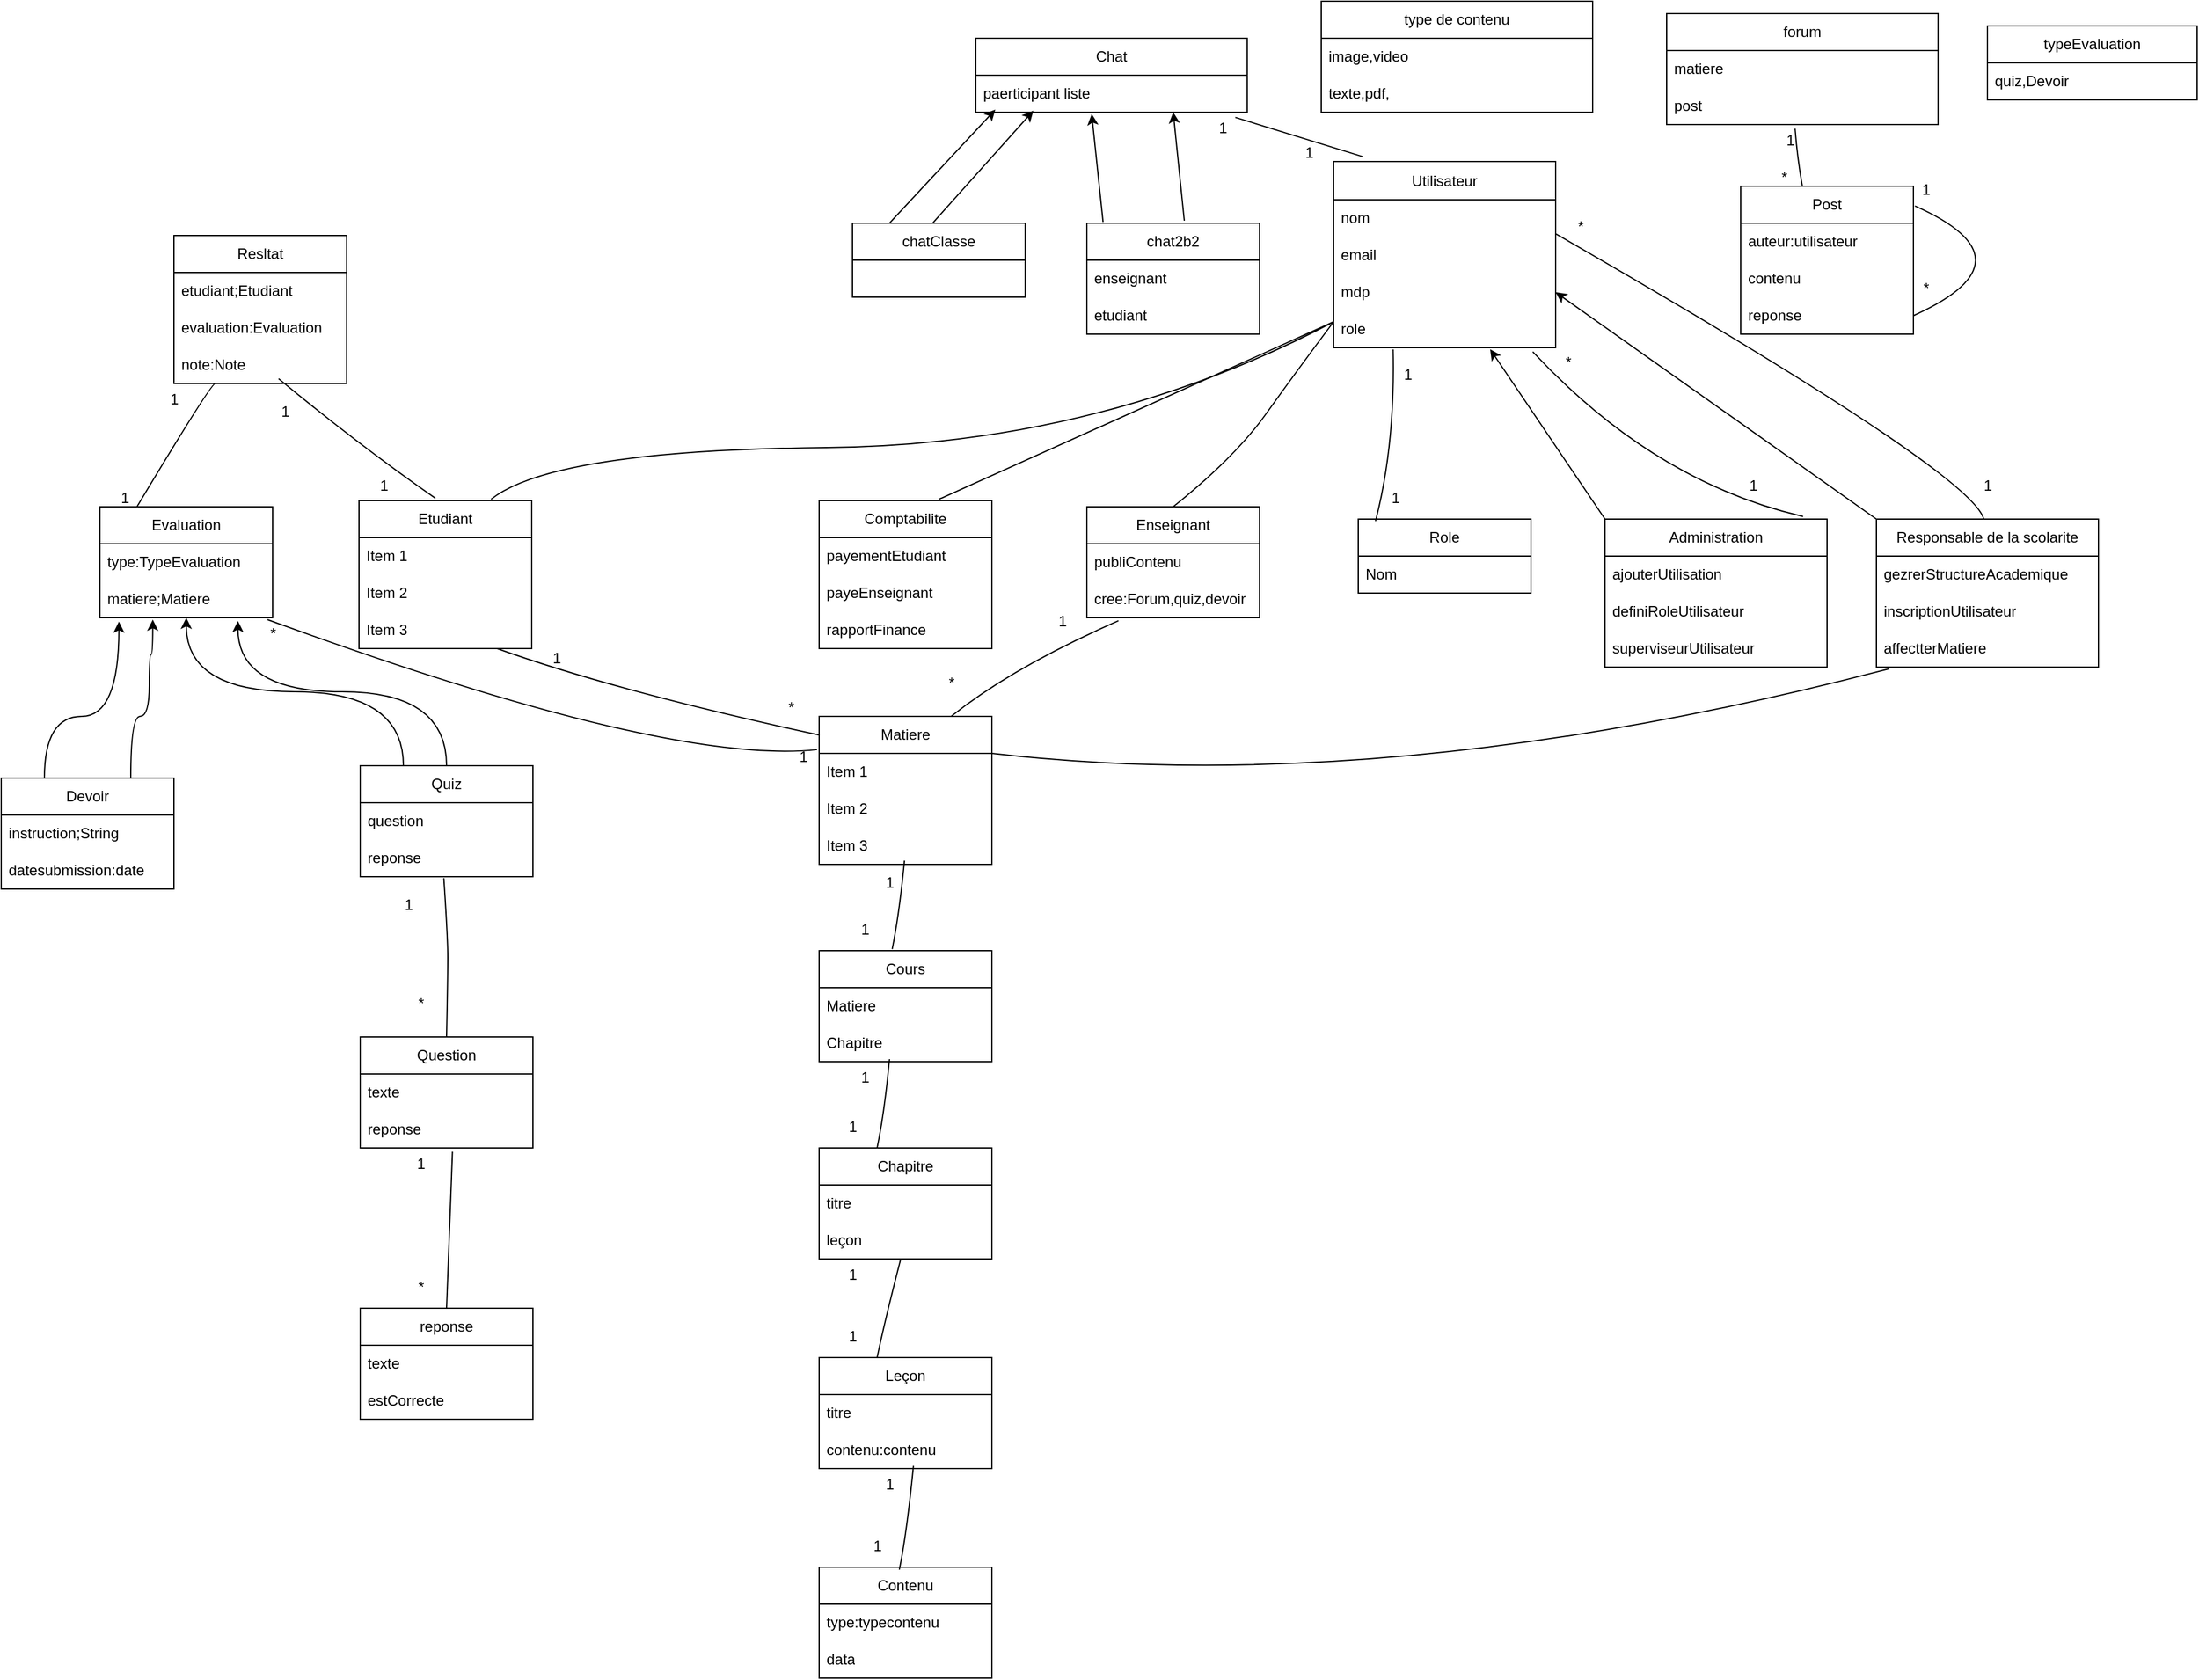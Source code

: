 <mxfile version="25.0.1" pages="2">
  <diagram name="Page-1" id="dTRATmKSl7qD7l3ljag0">
    <mxGraphModel dx="3856" dy="1391" grid="1" gridSize="10" guides="1" tooltips="1" connect="1" arrows="1" fold="1" page="1" pageScale="1" pageWidth="827" pageHeight="1169" math="0" shadow="0">
      <root>
        <mxCell id="0" />
        <mxCell id="1" parent="0" />
        <mxCell id="T3X0o6zHJ9nhCLRSBqEm-597" value="Resltat" style="swimlane;fontStyle=0;childLayout=stackLayout;horizontal=1;startSize=30;horizontalStack=0;resizeParent=1;resizeParentMax=0;resizeLast=0;collapsible=1;marginBottom=0;whiteSpace=wrap;html=1;" vertex="1" parent="1">
          <mxGeometry x="-670" y="370" width="140" height="120" as="geometry" />
        </mxCell>
        <mxCell id="T3X0o6zHJ9nhCLRSBqEm-598" value="etudiant;Etudiant" style="text;strokeColor=none;fillColor=none;align=left;verticalAlign=middle;spacingLeft=4;spacingRight=4;overflow=hidden;points=[[0,0.5],[1,0.5]];portConstraint=eastwest;rotatable=0;whiteSpace=wrap;html=1;" vertex="1" parent="T3X0o6zHJ9nhCLRSBqEm-597">
          <mxGeometry y="30" width="140" height="30" as="geometry" />
        </mxCell>
        <mxCell id="T3X0o6zHJ9nhCLRSBqEm-599" value="evaluation:Evaluation" style="text;strokeColor=none;fillColor=none;align=left;verticalAlign=middle;spacingLeft=4;spacingRight=4;overflow=hidden;points=[[0,0.5],[1,0.5]];portConstraint=eastwest;rotatable=0;whiteSpace=wrap;html=1;" vertex="1" parent="T3X0o6zHJ9nhCLRSBqEm-597">
          <mxGeometry y="60" width="140" height="30" as="geometry" />
        </mxCell>
        <mxCell id="T3X0o6zHJ9nhCLRSBqEm-600" value="note:Note" style="text;strokeColor=none;fillColor=none;align=left;verticalAlign=middle;spacingLeft=4;spacingRight=4;overflow=hidden;points=[[0,0.5],[1,0.5]];portConstraint=eastwest;rotatable=0;whiteSpace=wrap;html=1;" vertex="1" parent="T3X0o6zHJ9nhCLRSBqEm-597">
          <mxGeometry y="90" width="140" height="30" as="geometry" />
        </mxCell>
        <mxCell id="T3X0o6zHJ9nhCLRSBqEm-601" value="Evaluation" style="swimlane;fontStyle=0;childLayout=stackLayout;horizontal=1;startSize=30;horizontalStack=0;resizeParent=1;resizeParentMax=0;resizeLast=0;collapsible=1;marginBottom=0;whiteSpace=wrap;html=1;" vertex="1" parent="1">
          <mxGeometry x="-730" y="590" width="140" height="90" as="geometry" />
        </mxCell>
        <mxCell id="T3X0o6zHJ9nhCLRSBqEm-602" value="type:TypeEvaluation" style="text;strokeColor=none;fillColor=none;align=left;verticalAlign=middle;spacingLeft=4;spacingRight=4;overflow=hidden;points=[[0,0.5],[1,0.5]];portConstraint=eastwest;rotatable=0;whiteSpace=wrap;html=1;" vertex="1" parent="T3X0o6zHJ9nhCLRSBqEm-601">
          <mxGeometry y="30" width="140" height="30" as="geometry" />
        </mxCell>
        <mxCell id="T3X0o6zHJ9nhCLRSBqEm-603" value="matiere;Matiere" style="text;strokeColor=none;fillColor=none;align=left;verticalAlign=middle;spacingLeft=4;spacingRight=4;overflow=hidden;points=[[0,0.5],[1,0.5]];portConstraint=eastwest;rotatable=0;whiteSpace=wrap;html=1;" vertex="1" parent="T3X0o6zHJ9nhCLRSBqEm-601">
          <mxGeometry y="60" width="140" height="30" as="geometry" />
        </mxCell>
        <mxCell id="T3X0o6zHJ9nhCLRSBqEm-605" value="Enseignant" style="swimlane;fontStyle=0;childLayout=stackLayout;horizontal=1;startSize=30;horizontalStack=0;resizeParent=1;resizeParentMax=0;resizeLast=0;collapsible=1;marginBottom=0;whiteSpace=wrap;html=1;" vertex="1" parent="1">
          <mxGeometry x="70" y="590" width="140" height="90" as="geometry" />
        </mxCell>
        <mxCell id="T3X0o6zHJ9nhCLRSBqEm-606" value="publiContenu" style="text;strokeColor=none;fillColor=none;align=left;verticalAlign=middle;spacingLeft=4;spacingRight=4;overflow=hidden;points=[[0,0.5],[1,0.5]];portConstraint=eastwest;rotatable=0;whiteSpace=wrap;html=1;" vertex="1" parent="T3X0o6zHJ9nhCLRSBqEm-605">
          <mxGeometry y="30" width="140" height="30" as="geometry" />
        </mxCell>
        <mxCell id="T3X0o6zHJ9nhCLRSBqEm-607" value="cree:Forum,quiz,devoir" style="text;strokeColor=none;fillColor=none;align=left;verticalAlign=middle;spacingLeft=4;spacingRight=4;overflow=hidden;points=[[0,0.5],[1,0.5]];portConstraint=eastwest;rotatable=0;whiteSpace=wrap;html=1;" vertex="1" parent="T3X0o6zHJ9nhCLRSBqEm-605">
          <mxGeometry y="60" width="140" height="30" as="geometry" />
        </mxCell>
        <mxCell id="SGHABH59tKvpZmnrTRFc-54" style="edgeStyle=orthogonalEdgeStyle;curved=1;rounded=0;orthogonalLoop=1;jettySize=auto;html=1;exitX=0.75;exitY=0;exitDx=0;exitDy=0;entryX=0.306;entryY=1.051;entryDx=0;entryDy=0;entryPerimeter=0;" edge="1" parent="1" source="T3X0o6zHJ9nhCLRSBqEm-609" target="T3X0o6zHJ9nhCLRSBqEm-603">
          <mxGeometry relative="1" as="geometry">
            <mxPoint x="-660.0" y="710" as="targetPoint" />
            <Array as="points">
              <mxPoint x="-705" y="760" />
              <mxPoint x="-690" y="760" />
              <mxPoint x="-690" y="710" />
              <mxPoint x="-687" y="710" />
            </Array>
          </mxGeometry>
        </mxCell>
        <mxCell id="T3X0o6zHJ9nhCLRSBqEm-609" value="Devoir" style="swimlane;fontStyle=0;childLayout=stackLayout;horizontal=1;startSize=30;horizontalStack=0;resizeParent=1;resizeParentMax=0;resizeLast=0;collapsible=1;marginBottom=0;whiteSpace=wrap;html=1;" vertex="1" parent="1">
          <mxGeometry x="-810" y="810" width="140" height="90" as="geometry" />
        </mxCell>
        <mxCell id="T3X0o6zHJ9nhCLRSBqEm-610" value="instruction;String" style="text;strokeColor=none;fillColor=none;align=left;verticalAlign=middle;spacingLeft=4;spacingRight=4;overflow=hidden;points=[[0,0.5],[1,0.5]];portConstraint=eastwest;rotatable=0;whiteSpace=wrap;html=1;" vertex="1" parent="T3X0o6zHJ9nhCLRSBqEm-609">
          <mxGeometry y="30" width="140" height="30" as="geometry" />
        </mxCell>
        <mxCell id="T3X0o6zHJ9nhCLRSBqEm-611" value="datesubmission:date" style="text;strokeColor=none;fillColor=none;align=left;verticalAlign=middle;spacingLeft=4;spacingRight=4;overflow=hidden;points=[[0,0.5],[1,0.5]];portConstraint=eastwest;rotatable=0;whiteSpace=wrap;html=1;" vertex="1" parent="T3X0o6zHJ9nhCLRSBqEm-609">
          <mxGeometry y="60" width="140" height="30" as="geometry" />
        </mxCell>
        <mxCell id="T3X0o6zHJ9nhCLRSBqEm-613" value="Etudiant" style="swimlane;fontStyle=0;childLayout=stackLayout;horizontal=1;startSize=30;horizontalStack=0;resizeParent=1;resizeParentMax=0;resizeLast=0;collapsible=1;marginBottom=0;whiteSpace=wrap;html=1;" vertex="1" parent="1">
          <mxGeometry x="-520" y="585" width="140" height="120" as="geometry" />
        </mxCell>
        <mxCell id="T3X0o6zHJ9nhCLRSBqEm-614" value="Item 1" style="text;strokeColor=none;fillColor=none;align=left;verticalAlign=middle;spacingLeft=4;spacingRight=4;overflow=hidden;points=[[0,0.5],[1,0.5]];portConstraint=eastwest;rotatable=0;whiteSpace=wrap;html=1;" vertex="1" parent="T3X0o6zHJ9nhCLRSBqEm-613">
          <mxGeometry y="30" width="140" height="30" as="geometry" />
        </mxCell>
        <mxCell id="T3X0o6zHJ9nhCLRSBqEm-615" value="Item 2" style="text;strokeColor=none;fillColor=none;align=left;verticalAlign=middle;spacingLeft=4;spacingRight=4;overflow=hidden;points=[[0,0.5],[1,0.5]];portConstraint=eastwest;rotatable=0;whiteSpace=wrap;html=1;" vertex="1" parent="T3X0o6zHJ9nhCLRSBqEm-613">
          <mxGeometry y="60" width="140" height="30" as="geometry" />
        </mxCell>
        <mxCell id="T3X0o6zHJ9nhCLRSBqEm-616" value="Item 3" style="text;strokeColor=none;fillColor=none;align=left;verticalAlign=middle;spacingLeft=4;spacingRight=4;overflow=hidden;points=[[0,0.5],[1,0.5]];portConstraint=eastwest;rotatable=0;whiteSpace=wrap;html=1;" vertex="1" parent="T3X0o6zHJ9nhCLRSBqEm-613">
          <mxGeometry y="90" width="140" height="30" as="geometry" />
        </mxCell>
        <mxCell id="T3X0o6zHJ9nhCLRSBqEm-617" value="Role" style="swimlane;fontStyle=0;childLayout=stackLayout;horizontal=1;startSize=30;horizontalStack=0;resizeParent=1;resizeParentMax=0;resizeLast=0;collapsible=1;marginBottom=0;whiteSpace=wrap;html=1;" vertex="1" parent="1">
          <mxGeometry x="290" y="600" width="140" height="60" as="geometry" />
        </mxCell>
        <mxCell id="T3X0o6zHJ9nhCLRSBqEm-618" value="Nom" style="text;strokeColor=none;fillColor=none;align=left;verticalAlign=middle;spacingLeft=4;spacingRight=4;overflow=hidden;points=[[0,0.5],[1,0.5]];portConstraint=eastwest;rotatable=0;whiteSpace=wrap;html=1;" vertex="1" parent="T3X0o6zHJ9nhCLRSBqEm-617">
          <mxGeometry y="30" width="140" height="30" as="geometry" />
        </mxCell>
        <mxCell id="T3X0o6zHJ9nhCLRSBqEm-621" value="Leçon" style="swimlane;fontStyle=0;childLayout=stackLayout;horizontal=1;startSize=30;horizontalStack=0;resizeParent=1;resizeParentMax=0;resizeLast=0;collapsible=1;marginBottom=0;whiteSpace=wrap;html=1;" vertex="1" parent="1">
          <mxGeometry x="-147" y="1280" width="140" height="90" as="geometry" />
        </mxCell>
        <mxCell id="T3X0o6zHJ9nhCLRSBqEm-622" value="titre" style="text;strokeColor=none;fillColor=none;align=left;verticalAlign=middle;spacingLeft=4;spacingRight=4;overflow=hidden;points=[[0,0.5],[1,0.5]];portConstraint=eastwest;rotatable=0;whiteSpace=wrap;html=1;" vertex="1" parent="T3X0o6zHJ9nhCLRSBqEm-621">
          <mxGeometry y="30" width="140" height="30" as="geometry" />
        </mxCell>
        <mxCell id="T3X0o6zHJ9nhCLRSBqEm-623" value="contenu:contenu" style="text;strokeColor=none;fillColor=none;align=left;verticalAlign=middle;spacingLeft=4;spacingRight=4;overflow=hidden;points=[[0,0.5],[1,0.5]];portConstraint=eastwest;rotatable=0;whiteSpace=wrap;html=1;" vertex="1" parent="T3X0o6zHJ9nhCLRSBqEm-621">
          <mxGeometry y="60" width="140" height="30" as="geometry" />
        </mxCell>
        <mxCell id="T3X0o6zHJ9nhCLRSBqEm-625" value="Chapitre" style="swimlane;fontStyle=0;childLayout=stackLayout;horizontal=1;startSize=30;horizontalStack=0;resizeParent=1;resizeParentMax=0;resizeLast=0;collapsible=1;marginBottom=0;whiteSpace=wrap;html=1;" vertex="1" parent="1">
          <mxGeometry x="-147" y="1110" width="140" height="90" as="geometry" />
        </mxCell>
        <mxCell id="T3X0o6zHJ9nhCLRSBqEm-626" value="titre" style="text;strokeColor=none;fillColor=none;align=left;verticalAlign=middle;spacingLeft=4;spacingRight=4;overflow=hidden;points=[[0,0.5],[1,0.5]];portConstraint=eastwest;rotatable=0;whiteSpace=wrap;html=1;" vertex="1" parent="T3X0o6zHJ9nhCLRSBqEm-625">
          <mxGeometry y="30" width="140" height="30" as="geometry" />
        </mxCell>
        <mxCell id="T3X0o6zHJ9nhCLRSBqEm-627" value="leçon" style="text;strokeColor=none;fillColor=none;align=left;verticalAlign=middle;spacingLeft=4;spacingRight=4;overflow=hidden;points=[[0,0.5],[1,0.5]];portConstraint=eastwest;rotatable=0;whiteSpace=wrap;html=1;" vertex="1" parent="T3X0o6zHJ9nhCLRSBqEm-625">
          <mxGeometry y="60" width="140" height="30" as="geometry" />
        </mxCell>
        <mxCell id="T3X0o6zHJ9nhCLRSBqEm-629" value="Matiere" style="swimlane;fontStyle=0;childLayout=stackLayout;horizontal=1;startSize=30;horizontalStack=0;resizeParent=1;resizeParentMax=0;resizeLast=0;collapsible=1;marginBottom=0;whiteSpace=wrap;html=1;" vertex="1" parent="1">
          <mxGeometry x="-147" y="760" width="140" height="120" as="geometry" />
        </mxCell>
        <mxCell id="T3X0o6zHJ9nhCLRSBqEm-630" value="Item 1" style="text;strokeColor=none;fillColor=none;align=left;verticalAlign=middle;spacingLeft=4;spacingRight=4;overflow=hidden;points=[[0,0.5],[1,0.5]];portConstraint=eastwest;rotatable=0;whiteSpace=wrap;html=1;" vertex="1" parent="T3X0o6zHJ9nhCLRSBqEm-629">
          <mxGeometry y="30" width="140" height="30" as="geometry" />
        </mxCell>
        <mxCell id="T3X0o6zHJ9nhCLRSBqEm-631" value="Item 2" style="text;strokeColor=none;fillColor=none;align=left;verticalAlign=middle;spacingLeft=4;spacingRight=4;overflow=hidden;points=[[0,0.5],[1,0.5]];portConstraint=eastwest;rotatable=0;whiteSpace=wrap;html=1;" vertex="1" parent="T3X0o6zHJ9nhCLRSBqEm-629">
          <mxGeometry y="60" width="140" height="30" as="geometry" />
        </mxCell>
        <mxCell id="T3X0o6zHJ9nhCLRSBqEm-632" value="Item 3" style="text;strokeColor=none;fillColor=none;align=left;verticalAlign=middle;spacingLeft=4;spacingRight=4;overflow=hidden;points=[[0,0.5],[1,0.5]];portConstraint=eastwest;rotatable=0;whiteSpace=wrap;html=1;" vertex="1" parent="T3X0o6zHJ9nhCLRSBqEm-629">
          <mxGeometry y="90" width="140" height="30" as="geometry" />
        </mxCell>
        <mxCell id="T3X0o6zHJ9nhCLRSBqEm-633" value="Cours" style="swimlane;fontStyle=0;childLayout=stackLayout;horizontal=1;startSize=30;horizontalStack=0;resizeParent=1;resizeParentMax=0;resizeLast=0;collapsible=1;marginBottom=0;whiteSpace=wrap;html=1;" vertex="1" parent="1">
          <mxGeometry x="-147" y="950" width="140" height="90" as="geometry" />
        </mxCell>
        <mxCell id="T3X0o6zHJ9nhCLRSBqEm-634" value="Matiere" style="text;strokeColor=none;fillColor=none;align=left;verticalAlign=middle;spacingLeft=4;spacingRight=4;overflow=hidden;points=[[0,0.5],[1,0.5]];portConstraint=eastwest;rotatable=0;whiteSpace=wrap;html=1;" vertex="1" parent="T3X0o6zHJ9nhCLRSBqEm-633">
          <mxGeometry y="30" width="140" height="30" as="geometry" />
        </mxCell>
        <mxCell id="T3X0o6zHJ9nhCLRSBqEm-635" value="Chapitre" style="text;strokeColor=none;fillColor=none;align=left;verticalAlign=middle;spacingLeft=4;spacingRight=4;overflow=hidden;points=[[0,0.5],[1,0.5]];portConstraint=eastwest;rotatable=0;whiteSpace=wrap;html=1;" vertex="1" parent="T3X0o6zHJ9nhCLRSBqEm-633">
          <mxGeometry y="60" width="140" height="30" as="geometry" />
        </mxCell>
        <mxCell id="T3X0o6zHJ9nhCLRSBqEm-637" value="Comptabilite" style="swimlane;fontStyle=0;childLayout=stackLayout;horizontal=1;startSize=30;horizontalStack=0;resizeParent=1;resizeParentMax=0;resizeLast=0;collapsible=1;marginBottom=0;whiteSpace=wrap;html=1;" vertex="1" parent="1">
          <mxGeometry x="-147" y="585" width="140" height="120" as="geometry" />
        </mxCell>
        <mxCell id="T3X0o6zHJ9nhCLRSBqEm-638" value="payementEtudiant" style="text;strokeColor=none;fillColor=none;align=left;verticalAlign=middle;spacingLeft=4;spacingRight=4;overflow=hidden;points=[[0,0.5],[1,0.5]];portConstraint=eastwest;rotatable=0;whiteSpace=wrap;html=1;" vertex="1" parent="T3X0o6zHJ9nhCLRSBqEm-637">
          <mxGeometry y="30" width="140" height="30" as="geometry" />
        </mxCell>
        <mxCell id="T3X0o6zHJ9nhCLRSBqEm-639" value="payeEnseignant" style="text;strokeColor=none;fillColor=none;align=left;verticalAlign=middle;spacingLeft=4;spacingRight=4;overflow=hidden;points=[[0,0.5],[1,0.5]];portConstraint=eastwest;rotatable=0;whiteSpace=wrap;html=1;" vertex="1" parent="T3X0o6zHJ9nhCLRSBqEm-637">
          <mxGeometry y="60" width="140" height="30" as="geometry" />
        </mxCell>
        <mxCell id="T3X0o6zHJ9nhCLRSBqEm-640" value="rapportFinance" style="text;strokeColor=none;fillColor=none;align=left;verticalAlign=middle;spacingLeft=4;spacingRight=4;overflow=hidden;points=[[0,0.5],[1,0.5]];portConstraint=eastwest;rotatable=0;whiteSpace=wrap;html=1;" vertex="1" parent="T3X0o6zHJ9nhCLRSBqEm-637">
          <mxGeometry y="90" width="140" height="30" as="geometry" />
        </mxCell>
        <mxCell id="SGHABH59tKvpZmnrTRFc-56" style="edgeStyle=orthogonalEdgeStyle;curved=1;rounded=0;orthogonalLoop=1;jettySize=auto;html=1;exitX=0.25;exitY=0;exitDx=0;exitDy=0;entryX=0.5;entryY=1;entryDx=0;entryDy=0;entryPerimeter=0;" edge="1" parent="1" source="T3X0o6zHJ9nhCLRSBqEm-641" target="T3X0o6zHJ9nhCLRSBqEm-603">
          <mxGeometry relative="1" as="geometry">
            <mxPoint x="-635.92" y="709.4" as="targetPoint" />
          </mxGeometry>
        </mxCell>
        <mxCell id="T3X0o6zHJ9nhCLRSBqEm-641" value="Quiz" style="swimlane;fontStyle=0;childLayout=stackLayout;horizontal=1;startSize=30;horizontalStack=0;resizeParent=1;resizeParentMax=0;resizeLast=0;collapsible=1;marginBottom=0;whiteSpace=wrap;html=1;" vertex="1" parent="1">
          <mxGeometry x="-519" y="800" width="140" height="90" as="geometry" />
        </mxCell>
        <mxCell id="T3X0o6zHJ9nhCLRSBqEm-642" value="question" style="text;strokeColor=none;fillColor=none;align=left;verticalAlign=middle;spacingLeft=4;spacingRight=4;overflow=hidden;points=[[0,0.5],[1,0.5]];portConstraint=eastwest;rotatable=0;whiteSpace=wrap;html=1;" vertex="1" parent="T3X0o6zHJ9nhCLRSBqEm-641">
          <mxGeometry y="30" width="140" height="30" as="geometry" />
        </mxCell>
        <mxCell id="T3X0o6zHJ9nhCLRSBqEm-643" value="reponse" style="text;strokeColor=none;fillColor=none;align=left;verticalAlign=middle;spacingLeft=4;spacingRight=4;overflow=hidden;points=[[0,0.5],[1,0.5]];portConstraint=eastwest;rotatable=0;whiteSpace=wrap;html=1;" vertex="1" parent="T3X0o6zHJ9nhCLRSBqEm-641">
          <mxGeometry y="60" width="140" height="30" as="geometry" />
        </mxCell>
        <mxCell id="T3X0o6zHJ9nhCLRSBqEm-645" value="Question" style="swimlane;fontStyle=0;childLayout=stackLayout;horizontal=1;startSize=30;horizontalStack=0;resizeParent=1;resizeParentMax=0;resizeLast=0;collapsible=1;marginBottom=0;whiteSpace=wrap;html=1;" vertex="1" parent="1">
          <mxGeometry x="-519" y="1020" width="140" height="90" as="geometry" />
        </mxCell>
        <mxCell id="T3X0o6zHJ9nhCLRSBqEm-646" value="texte" style="text;strokeColor=none;fillColor=none;align=left;verticalAlign=middle;spacingLeft=4;spacingRight=4;overflow=hidden;points=[[0,0.5],[1,0.5]];portConstraint=eastwest;rotatable=0;whiteSpace=wrap;html=1;" vertex="1" parent="T3X0o6zHJ9nhCLRSBqEm-645">
          <mxGeometry y="30" width="140" height="30" as="geometry" />
        </mxCell>
        <mxCell id="T3X0o6zHJ9nhCLRSBqEm-647" value="reponse" style="text;strokeColor=none;fillColor=none;align=left;verticalAlign=middle;spacingLeft=4;spacingRight=4;overflow=hidden;points=[[0,0.5],[1,0.5]];portConstraint=eastwest;rotatable=0;whiteSpace=wrap;html=1;" vertex="1" parent="T3X0o6zHJ9nhCLRSBqEm-645">
          <mxGeometry y="60" width="140" height="30" as="geometry" />
        </mxCell>
        <mxCell id="T3X0o6zHJ9nhCLRSBqEm-649" value="reponse" style="swimlane;fontStyle=0;childLayout=stackLayout;horizontal=1;startSize=30;horizontalStack=0;resizeParent=1;resizeParentMax=0;resizeLast=0;collapsible=1;marginBottom=0;whiteSpace=wrap;html=1;" vertex="1" parent="1">
          <mxGeometry x="-519" y="1240" width="140" height="90" as="geometry" />
        </mxCell>
        <mxCell id="T3X0o6zHJ9nhCLRSBqEm-650" value="texte" style="text;strokeColor=none;fillColor=none;align=left;verticalAlign=middle;spacingLeft=4;spacingRight=4;overflow=hidden;points=[[0,0.5],[1,0.5]];portConstraint=eastwest;rotatable=0;whiteSpace=wrap;html=1;" vertex="1" parent="T3X0o6zHJ9nhCLRSBqEm-649">
          <mxGeometry y="30" width="140" height="30" as="geometry" />
        </mxCell>
        <mxCell id="T3X0o6zHJ9nhCLRSBqEm-651" value="estCorrecte" style="text;strokeColor=none;fillColor=none;align=left;verticalAlign=middle;spacingLeft=4;spacingRight=4;overflow=hidden;points=[[0,0.5],[1,0.5]];portConstraint=eastwest;rotatable=0;whiteSpace=wrap;html=1;" vertex="1" parent="T3X0o6zHJ9nhCLRSBqEm-649">
          <mxGeometry y="60" width="140" height="30" as="geometry" />
        </mxCell>
        <mxCell id="SGHABH59tKvpZmnrTRFc-2" value="Contenu" style="swimlane;fontStyle=0;childLayout=stackLayout;horizontal=1;startSize=30;horizontalStack=0;resizeParent=1;resizeParentMax=0;resizeLast=0;collapsible=1;marginBottom=0;whiteSpace=wrap;html=1;" vertex="1" parent="1">
          <mxGeometry x="-147" y="1450" width="140" height="90" as="geometry" />
        </mxCell>
        <mxCell id="SGHABH59tKvpZmnrTRFc-3" value="type:typecontenu" style="text;strokeColor=none;fillColor=none;align=left;verticalAlign=middle;spacingLeft=4;spacingRight=4;overflow=hidden;points=[[0,0.5],[1,0.5]];portConstraint=eastwest;rotatable=0;whiteSpace=wrap;html=1;" vertex="1" parent="SGHABH59tKvpZmnrTRFc-2">
          <mxGeometry y="30" width="140" height="30" as="geometry" />
        </mxCell>
        <mxCell id="SGHABH59tKvpZmnrTRFc-4" value="data" style="text;strokeColor=none;fillColor=none;align=left;verticalAlign=middle;spacingLeft=4;spacingRight=4;overflow=hidden;points=[[0,0.5],[1,0.5]];portConstraint=eastwest;rotatable=0;whiteSpace=wrap;html=1;" vertex="1" parent="SGHABH59tKvpZmnrTRFc-2">
          <mxGeometry y="60" width="140" height="30" as="geometry" />
        </mxCell>
        <mxCell id="SGHABH59tKvpZmnrTRFc-10" value="Administration" style="swimlane;fontStyle=0;childLayout=stackLayout;horizontal=1;startSize=30;horizontalStack=0;resizeParent=1;resizeParentMax=0;resizeLast=0;collapsible=1;marginBottom=0;whiteSpace=wrap;html=1;" vertex="1" parent="1">
          <mxGeometry x="490" y="600" width="180" height="120" as="geometry" />
        </mxCell>
        <mxCell id="SGHABH59tKvpZmnrTRFc-11" value="ajouterUtilisation" style="text;strokeColor=none;fillColor=none;align=left;verticalAlign=middle;spacingLeft=4;spacingRight=4;overflow=hidden;points=[[0,0.5],[1,0.5]];portConstraint=eastwest;rotatable=0;whiteSpace=wrap;html=1;" vertex="1" parent="SGHABH59tKvpZmnrTRFc-10">
          <mxGeometry y="30" width="180" height="30" as="geometry" />
        </mxCell>
        <mxCell id="SGHABH59tKvpZmnrTRFc-12" value="definiRoleUtilisateur" style="text;strokeColor=none;fillColor=none;align=left;verticalAlign=middle;spacingLeft=4;spacingRight=4;overflow=hidden;points=[[0,0.5],[1,0.5]];portConstraint=eastwest;rotatable=0;whiteSpace=wrap;html=1;" vertex="1" parent="SGHABH59tKvpZmnrTRFc-10">
          <mxGeometry y="60" width="180" height="30" as="geometry" />
        </mxCell>
        <mxCell id="SGHABH59tKvpZmnrTRFc-13" value="superviseurUtilisateur" style="text;strokeColor=none;fillColor=none;align=left;verticalAlign=middle;spacingLeft=4;spacingRight=4;overflow=hidden;points=[[0,0.5],[1,0.5]];portConstraint=eastwest;rotatable=0;whiteSpace=wrap;html=1;" vertex="1" parent="SGHABH59tKvpZmnrTRFc-10">
          <mxGeometry y="90" width="180" height="30" as="geometry" />
        </mxCell>
        <mxCell id="SGHABH59tKvpZmnrTRFc-14" value="Utilisateur" style="swimlane;fontStyle=0;childLayout=stackLayout;horizontal=1;startSize=31;horizontalStack=0;resizeParent=1;resizeParentMax=0;resizeLast=0;collapsible=1;marginBottom=0;whiteSpace=wrap;html=1;" vertex="1" parent="1">
          <mxGeometry x="270" y="310" width="180" height="151" as="geometry">
            <mxRectangle x="280" y="320" width="90" height="30" as="alternateBounds" />
          </mxGeometry>
        </mxCell>
        <mxCell id="SGHABH59tKvpZmnrTRFc-15" value="nom" style="text;strokeColor=none;fillColor=none;align=left;verticalAlign=middle;spacingLeft=4;spacingRight=4;overflow=hidden;points=[[0,0.5],[1,0.5]];portConstraint=eastwest;rotatable=0;whiteSpace=wrap;html=1;" vertex="1" parent="SGHABH59tKvpZmnrTRFc-14">
          <mxGeometry y="31" width="180" height="30" as="geometry" />
        </mxCell>
        <mxCell id="SGHABH59tKvpZmnrTRFc-16" value="email" style="text;strokeColor=none;fillColor=none;align=left;verticalAlign=middle;spacingLeft=4;spacingRight=4;overflow=hidden;points=[[0,0.5],[1,0.5]];portConstraint=eastwest;rotatable=0;whiteSpace=wrap;html=1;" vertex="1" parent="SGHABH59tKvpZmnrTRFc-14">
          <mxGeometry y="61" width="180" height="30" as="geometry" />
        </mxCell>
        <mxCell id="SGHABH59tKvpZmnrTRFc-17" value="mdp" style="text;strokeColor=none;fillColor=none;align=left;verticalAlign=middle;spacingLeft=4;spacingRight=4;overflow=hidden;points=[[0,0.5],[1,0.5]];portConstraint=eastwest;rotatable=0;whiteSpace=wrap;html=1;" vertex="1" parent="SGHABH59tKvpZmnrTRFc-14">
          <mxGeometry y="91" width="180" height="30" as="geometry" />
        </mxCell>
        <mxCell id="SGHABH59tKvpZmnrTRFc-97" value="role" style="text;strokeColor=none;fillColor=none;align=left;verticalAlign=middle;spacingLeft=4;spacingRight=4;overflow=hidden;points=[[0,0.5],[1,0.5]];portConstraint=eastwest;rotatable=0;whiteSpace=wrap;html=1;" vertex="1" parent="SGHABH59tKvpZmnrTRFc-14">
          <mxGeometry y="121" width="180" height="30" as="geometry" />
        </mxCell>
        <mxCell id="SGHABH59tKvpZmnrTRFc-19" value="Responsable de la scolarite" style="swimlane;fontStyle=0;childLayout=stackLayout;horizontal=1;startSize=30;horizontalStack=0;resizeParent=1;resizeParentMax=0;resizeLast=0;collapsible=1;marginBottom=0;whiteSpace=wrap;html=1;" vertex="1" parent="1">
          <mxGeometry x="710" y="600" width="180" height="120" as="geometry" />
        </mxCell>
        <mxCell id="SGHABH59tKvpZmnrTRFc-20" value="gezrerStructureAcademique" style="text;strokeColor=none;fillColor=none;align=left;verticalAlign=middle;spacingLeft=4;spacingRight=4;overflow=hidden;points=[[0,0.5],[1,0.5]];portConstraint=eastwest;rotatable=0;whiteSpace=wrap;html=1;" vertex="1" parent="SGHABH59tKvpZmnrTRFc-19">
          <mxGeometry y="30" width="180" height="30" as="geometry" />
        </mxCell>
        <mxCell id="SGHABH59tKvpZmnrTRFc-21" value="inscriptionUtilisateur" style="text;strokeColor=none;fillColor=none;align=left;verticalAlign=middle;spacingLeft=4;spacingRight=4;overflow=hidden;points=[[0,0.5],[1,0.5]];portConstraint=eastwest;rotatable=0;whiteSpace=wrap;html=1;" vertex="1" parent="SGHABH59tKvpZmnrTRFc-19">
          <mxGeometry y="60" width="180" height="30" as="geometry" />
        </mxCell>
        <mxCell id="SGHABH59tKvpZmnrTRFc-22" value="affectterMatiere" style="text;strokeColor=none;fillColor=none;align=left;verticalAlign=middle;spacingLeft=4;spacingRight=4;overflow=hidden;points=[[0,0.5],[1,0.5]];portConstraint=eastwest;rotatable=0;whiteSpace=wrap;html=1;" vertex="1" parent="SGHABH59tKvpZmnrTRFc-19">
          <mxGeometry y="90" width="180" height="30" as="geometry" />
        </mxCell>
        <mxCell id="SGHABH59tKvpZmnrTRFc-23" value="Post" style="swimlane;fontStyle=0;childLayout=stackLayout;horizontal=1;startSize=30;horizontalStack=0;resizeParent=1;resizeParentMax=0;resizeLast=0;collapsible=1;marginBottom=0;whiteSpace=wrap;html=1;" vertex="1" parent="1">
          <mxGeometry x="600" y="330" width="140" height="120" as="geometry" />
        </mxCell>
        <mxCell id="SGHABH59tKvpZmnrTRFc-24" value="auteur:utilisateur" style="text;strokeColor=none;fillColor=none;align=left;verticalAlign=middle;spacingLeft=4;spacingRight=4;overflow=hidden;points=[[0,0.5],[1,0.5]];portConstraint=eastwest;rotatable=0;whiteSpace=wrap;html=1;" vertex="1" parent="SGHABH59tKvpZmnrTRFc-23">
          <mxGeometry y="30" width="140" height="30" as="geometry" />
        </mxCell>
        <mxCell id="SGHABH59tKvpZmnrTRFc-25" value="contenu" style="text;strokeColor=none;fillColor=none;align=left;verticalAlign=middle;spacingLeft=4;spacingRight=4;overflow=hidden;points=[[0,0.5],[1,0.5]];portConstraint=eastwest;rotatable=0;whiteSpace=wrap;html=1;" vertex="1" parent="SGHABH59tKvpZmnrTRFc-23">
          <mxGeometry y="60" width="140" height="30" as="geometry" />
        </mxCell>
        <mxCell id="SGHABH59tKvpZmnrTRFc-26" value="reponse" style="text;strokeColor=none;fillColor=none;align=left;verticalAlign=middle;spacingLeft=4;spacingRight=4;overflow=hidden;points=[[0,0.5],[1,0.5]];portConstraint=eastwest;rotatable=0;whiteSpace=wrap;html=1;" vertex="1" parent="SGHABH59tKvpZmnrTRFc-23">
          <mxGeometry y="90" width="140" height="30" as="geometry" />
        </mxCell>
        <mxCell id="SGHABH59tKvpZmnrTRFc-94" value="" style="endArrow=none;html=1;rounded=0;curved=1;exitX=1;exitY=0.5;exitDx=0;exitDy=0;entryX=1.009;entryY=0.134;entryDx=0;entryDy=0;entryPerimeter=0;" edge="1" parent="SGHABH59tKvpZmnrTRFc-23" source="SGHABH59tKvpZmnrTRFc-26" target="SGHABH59tKvpZmnrTRFc-23">
          <mxGeometry width="50" height="50" relative="1" as="geometry">
            <mxPoint x="180" y="94.5" as="sourcePoint" />
            <mxPoint x="214" y="-4.5" as="targetPoint" />
            <Array as="points">
              <mxPoint x="240" y="60" />
            </Array>
          </mxGeometry>
        </mxCell>
        <mxCell id="SGHABH59tKvpZmnrTRFc-27" value="chat2b2" style="swimlane;fontStyle=0;childLayout=stackLayout;horizontal=1;startSize=30;horizontalStack=0;resizeParent=1;resizeParentMax=0;resizeLast=0;collapsible=1;marginBottom=0;whiteSpace=wrap;html=1;" vertex="1" parent="1">
          <mxGeometry x="70" y="360" width="140" height="90" as="geometry" />
        </mxCell>
        <mxCell id="SGHABH59tKvpZmnrTRFc-28" value="enseignant" style="text;strokeColor=none;fillColor=none;align=left;verticalAlign=middle;spacingLeft=4;spacingRight=4;overflow=hidden;points=[[0,0.5],[1,0.5]];portConstraint=eastwest;rotatable=0;whiteSpace=wrap;html=1;" vertex="1" parent="SGHABH59tKvpZmnrTRFc-27">
          <mxGeometry y="30" width="140" height="30" as="geometry" />
        </mxCell>
        <mxCell id="SGHABH59tKvpZmnrTRFc-29" value="etudiant" style="text;strokeColor=none;fillColor=none;align=left;verticalAlign=middle;spacingLeft=4;spacingRight=4;overflow=hidden;points=[[0,0.5],[1,0.5]];portConstraint=eastwest;rotatable=0;whiteSpace=wrap;html=1;" vertex="1" parent="SGHABH59tKvpZmnrTRFc-27">
          <mxGeometry y="60" width="140" height="30" as="geometry" />
        </mxCell>
        <mxCell id="SGHABH59tKvpZmnrTRFc-31" value="chatClasse" style="swimlane;fontStyle=0;childLayout=stackLayout;horizontal=1;startSize=30;horizontalStack=0;resizeParent=1;resizeParentMax=0;resizeLast=0;collapsible=1;marginBottom=0;whiteSpace=wrap;html=1;" vertex="1" parent="1">
          <mxGeometry x="-120" y="360" width="140" height="60" as="geometry" />
        </mxCell>
        <mxCell id="SGHABH59tKvpZmnrTRFc-32" value="&amp;nbsp;" style="text;strokeColor=none;fillColor=none;align=left;verticalAlign=middle;spacingLeft=4;spacingRight=4;overflow=hidden;points=[[0,0.5],[1,0.5]];portConstraint=eastwest;rotatable=0;whiteSpace=wrap;html=1;" vertex="1" parent="SGHABH59tKvpZmnrTRFc-31">
          <mxGeometry y="30" width="140" height="30" as="geometry" />
        </mxCell>
        <mxCell id="SGHABH59tKvpZmnrTRFc-34" value="Chat" style="swimlane;fontStyle=0;childLayout=stackLayout;horizontal=1;startSize=30;horizontalStack=0;resizeParent=1;resizeParentMax=0;resizeLast=0;collapsible=1;marginBottom=0;whiteSpace=wrap;html=1;" vertex="1" parent="1">
          <mxGeometry x="-20" y="210" width="220" height="60" as="geometry" />
        </mxCell>
        <mxCell id="SGHABH59tKvpZmnrTRFc-35" value="paerticipant liste" style="text;strokeColor=none;fillColor=none;align=left;verticalAlign=middle;spacingLeft=4;spacingRight=4;overflow=hidden;points=[[0,0.5],[1,0.5]];portConstraint=eastwest;rotatable=0;whiteSpace=wrap;html=1;" vertex="1" parent="SGHABH59tKvpZmnrTRFc-34">
          <mxGeometry y="30" width="220" height="30" as="geometry" />
        </mxCell>
        <mxCell id="SGHABH59tKvpZmnrTRFc-37" value="type de contenu" style="swimlane;fontStyle=0;childLayout=stackLayout;horizontal=1;startSize=30;horizontalStack=0;resizeParent=1;resizeParentMax=0;resizeLast=0;collapsible=1;marginBottom=0;whiteSpace=wrap;html=1;" vertex="1" parent="1">
          <mxGeometry x="260" y="180" width="220" height="90" as="geometry" />
        </mxCell>
        <mxCell id="SGHABH59tKvpZmnrTRFc-38" value="image,video" style="text;strokeColor=none;fillColor=none;align=left;verticalAlign=middle;spacingLeft=4;spacingRight=4;overflow=hidden;points=[[0,0.5],[1,0.5]];portConstraint=eastwest;rotatable=0;whiteSpace=wrap;html=1;" vertex="1" parent="SGHABH59tKvpZmnrTRFc-37">
          <mxGeometry y="30" width="220" height="30" as="geometry" />
        </mxCell>
        <mxCell id="SGHABH59tKvpZmnrTRFc-39" value="texte,pdf," style="text;strokeColor=none;fillColor=none;align=left;verticalAlign=middle;spacingLeft=4;spacingRight=4;overflow=hidden;points=[[0,0.5],[1,0.5]];portConstraint=eastwest;rotatable=0;whiteSpace=wrap;html=1;" vertex="1" parent="SGHABH59tKvpZmnrTRFc-37">
          <mxGeometry y="60" width="220" height="30" as="geometry" />
        </mxCell>
        <mxCell id="SGHABH59tKvpZmnrTRFc-40" value="forum" style="swimlane;fontStyle=0;childLayout=stackLayout;horizontal=1;startSize=30;horizontalStack=0;resizeParent=1;resizeParentMax=0;resizeLast=0;collapsible=1;marginBottom=0;whiteSpace=wrap;html=1;" vertex="1" parent="1">
          <mxGeometry x="540" y="190" width="220" height="90" as="geometry" />
        </mxCell>
        <mxCell id="SGHABH59tKvpZmnrTRFc-41" value="matiere" style="text;strokeColor=none;fillColor=none;align=left;verticalAlign=middle;spacingLeft=4;spacingRight=4;overflow=hidden;points=[[0,0.5],[1,0.5]];portConstraint=eastwest;rotatable=0;whiteSpace=wrap;html=1;" vertex="1" parent="SGHABH59tKvpZmnrTRFc-40">
          <mxGeometry y="30" width="220" height="30" as="geometry" />
        </mxCell>
        <mxCell id="SGHABH59tKvpZmnrTRFc-42" value="post" style="text;strokeColor=none;fillColor=none;align=left;verticalAlign=middle;spacingLeft=4;spacingRight=4;overflow=hidden;points=[[0,0.5],[1,0.5]];portConstraint=eastwest;rotatable=0;whiteSpace=wrap;html=1;" vertex="1" parent="SGHABH59tKvpZmnrTRFc-40">
          <mxGeometry y="60" width="220" height="30" as="geometry" />
        </mxCell>
        <mxCell id="SGHABH59tKvpZmnrTRFc-43" value="typeEvaluation" style="swimlane;fontStyle=0;childLayout=stackLayout;horizontal=1;startSize=30;horizontalStack=0;resizeParent=1;resizeParentMax=0;resizeLast=0;collapsible=1;marginBottom=0;whiteSpace=wrap;html=1;" vertex="1" parent="1">
          <mxGeometry x="800" y="200" width="170" height="60" as="geometry" />
        </mxCell>
        <mxCell id="SGHABH59tKvpZmnrTRFc-44" value="quiz,Devoir" style="text;strokeColor=none;fillColor=none;align=left;verticalAlign=middle;spacingLeft=4;spacingRight=4;overflow=hidden;points=[[0,0.5],[1,0.5]];portConstraint=eastwest;rotatable=0;whiteSpace=wrap;html=1;" vertex="1" parent="SGHABH59tKvpZmnrTRFc-43">
          <mxGeometry y="30" width="170" height="30" as="geometry" />
        </mxCell>
        <mxCell id="SGHABH59tKvpZmnrTRFc-53" style="edgeStyle=orthogonalEdgeStyle;curved=1;rounded=0;orthogonalLoop=1;jettySize=auto;html=1;exitX=0.25;exitY=0;exitDx=0;exitDy=0;entryX=0.11;entryY=1.105;entryDx=0;entryDy=0;entryPerimeter=0;" edge="1" parent="1" source="T3X0o6zHJ9nhCLRSBqEm-609" target="T3X0o6zHJ9nhCLRSBqEm-603">
          <mxGeometry relative="1" as="geometry">
            <mxPoint x="-715.44" y="710.24" as="targetPoint" />
            <Array as="points">
              <mxPoint x="-775" y="760" />
              <mxPoint x="-715" y="760" />
            </Array>
          </mxGeometry>
        </mxCell>
        <mxCell id="SGHABH59tKvpZmnrTRFc-57" style="edgeStyle=orthogonalEdgeStyle;curved=1;rounded=0;orthogonalLoop=1;jettySize=auto;html=1;exitX=0.5;exitY=0;exitDx=0;exitDy=0;entryX=0.799;entryY=1.087;entryDx=0;entryDy=0;entryPerimeter=0;" edge="1" parent="1" source="T3X0o6zHJ9nhCLRSBqEm-641" target="T3X0o6zHJ9nhCLRSBqEm-603">
          <mxGeometry relative="1" as="geometry">
            <mxPoint x="-617.86" y="711.95" as="targetPoint" />
            <Array as="points">
              <mxPoint x="-449" y="740" />
              <mxPoint x="-618" y="740" />
            </Array>
          </mxGeometry>
        </mxCell>
        <mxCell id="SGHABH59tKvpZmnrTRFc-66" value="" style="endArrow=none;html=1;rounded=0;curved=1;entryX=0.239;entryY=0.999;entryDx=0;entryDy=0;entryPerimeter=0;" edge="1" parent="1" target="T3X0o6zHJ9nhCLRSBqEm-600">
          <mxGeometry width="50" height="50" relative="1" as="geometry">
            <mxPoint x="-700" y="590" as="sourcePoint" />
            <mxPoint x="-650" y="540" as="targetPoint" />
            <Array as="points">
              <mxPoint x="-640" y="490" />
            </Array>
          </mxGeometry>
        </mxCell>
        <mxCell id="SGHABH59tKvpZmnrTRFc-67" value="" style="endArrow=none;html=1;rounded=0;curved=1;exitX=0.606;exitY=0.87;exitDx=0;exitDy=0;exitPerimeter=0;entryX=0.442;entryY=-0.016;entryDx=0;entryDy=0;entryPerimeter=0;" edge="1" parent="1" source="T3X0o6zHJ9nhCLRSBqEm-600" target="T3X0o6zHJ9nhCLRSBqEm-613">
          <mxGeometry width="50" height="50" relative="1" as="geometry">
            <mxPoint x="-510" y="560" as="sourcePoint" />
            <mxPoint x="-470" y="580" as="targetPoint" />
            <Array as="points">
              <mxPoint x="-520" y="540" />
            </Array>
          </mxGeometry>
        </mxCell>
        <mxCell id="SGHABH59tKvpZmnrTRFc-68" value="" style="endArrow=none;html=1;rounded=0;curved=1;exitX=0.5;exitY=0;exitDx=0;exitDy=0;entryX=0.484;entryY=1.037;entryDx=0;entryDy=0;entryPerimeter=0;" edge="1" parent="1" source="T3X0o6zHJ9nhCLRSBqEm-645" target="T3X0o6zHJ9nhCLRSBqEm-643">
          <mxGeometry width="50" height="50" relative="1" as="geometry">
            <mxPoint x="-429" y="980" as="sourcePoint" />
            <mxPoint x="-448.44" y="920.51" as="targetPoint" />
            <Array as="points">
              <mxPoint x="-448" y="970" />
              <mxPoint x="-448" y="940" />
            </Array>
          </mxGeometry>
        </mxCell>
        <mxCell id="SGHABH59tKvpZmnrTRFc-69" value="" style="endArrow=none;html=1;rounded=0;curved=1;entryX=0.534;entryY=1.102;entryDx=0;entryDy=0;entryPerimeter=0;exitX=0.5;exitY=0;exitDx=0;exitDy=0;" edge="1" parent="1" source="T3X0o6zHJ9nhCLRSBqEm-649" target="T3X0o6zHJ9nhCLRSBqEm-647">
          <mxGeometry width="50" height="50" relative="1" as="geometry">
            <mxPoint x="-474" y="1230" as="sourcePoint" />
            <mxPoint x="-455.3" y="1138.65" as="targetPoint" />
            <Array as="points" />
          </mxGeometry>
        </mxCell>
        <mxCell id="SGHABH59tKvpZmnrTRFc-70" value="" style="endArrow=none;html=1;rounded=0;curved=1;" edge="1" parent="1">
          <mxGeometry width="50" height="50" relative="1" as="geometry">
            <mxPoint x="-413" y="584" as="sourcePoint" />
            <mxPoint x="270" y="440" as="targetPoint" />
            <Array as="points">
              <mxPoint x="-363" y="544" />
              <mxPoint x="80" y="540" />
            </Array>
          </mxGeometry>
        </mxCell>
        <mxCell id="SGHABH59tKvpZmnrTRFc-71" value="" style="endArrow=none;html=1;rounded=0;curved=1;" edge="1" parent="1">
          <mxGeometry width="50" height="50" relative="1" as="geometry">
            <mxPoint x="-50" y="584" as="sourcePoint" />
            <mxPoint x="270" y="440" as="targetPoint" />
            <Array as="points" />
          </mxGeometry>
        </mxCell>
        <mxCell id="SGHABH59tKvpZmnrTRFc-72" value="" style="endArrow=none;html=1;rounded=0;curved=1;" edge="1" parent="1">
          <mxGeometry width="50" height="50" relative="1" as="geometry">
            <mxPoint x="140" y="590" as="sourcePoint" />
            <mxPoint x="270" y="440" as="targetPoint" />
            <Array as="points">
              <mxPoint x="190" y="550" />
              <mxPoint x="240" y="480" />
            </Array>
          </mxGeometry>
        </mxCell>
        <mxCell id="SGHABH59tKvpZmnrTRFc-73" value="" style="endArrow=none;html=1;rounded=0;curved=1;entryX=0.001;entryY=0.126;entryDx=0;entryDy=0;entryPerimeter=0;" edge="1" parent="1" source="T3X0o6zHJ9nhCLRSBqEm-616" target="T3X0o6zHJ9nhCLRSBqEm-629">
          <mxGeometry width="50" height="50" relative="1" as="geometry">
            <mxPoint x="-370" y="770" as="sourcePoint" />
            <mxPoint x="-150" y="763" as="targetPoint" />
            <Array as="points">
              <mxPoint x="-310" y="740" />
            </Array>
          </mxGeometry>
        </mxCell>
        <mxCell id="SGHABH59tKvpZmnrTRFc-74" value="" style="endArrow=none;html=1;rounded=0;curved=1;exitX=0.97;exitY=1.049;exitDx=0;exitDy=0;exitPerimeter=0;entryX=-0.012;entryY=-0.102;entryDx=0;entryDy=0;entryPerimeter=0;" edge="1" parent="1" source="T3X0o6zHJ9nhCLRSBqEm-603" target="T3X0o6zHJ9nhCLRSBqEm-630">
          <mxGeometry width="50" height="50" relative="1" as="geometry">
            <mxPoint x="-340" y="820" as="sourcePoint" />
            <mxPoint x="-290" y="770" as="targetPoint" />
            <Array as="points">
              <mxPoint x="-270" y="800" />
            </Array>
          </mxGeometry>
        </mxCell>
        <mxCell id="SGHABH59tKvpZmnrTRFc-76" value="" style="endArrow=none;html=1;rounded=0;curved=1;exitX=0.423;exitY=-0.014;exitDx=0;exitDy=0;exitPerimeter=0;entryX=0.494;entryY=0.898;entryDx=0;entryDy=0;entryPerimeter=0;" edge="1" parent="1" source="T3X0o6zHJ9nhCLRSBqEm-633" target="T3X0o6zHJ9nhCLRSBqEm-632">
          <mxGeometry width="50" height="50" relative="1" as="geometry">
            <mxPoint x="-102" y="940" as="sourcePoint" />
            <mxPoint x="-52" y="890" as="targetPoint" />
            <Array as="points">
              <mxPoint x="-82" y="920" />
            </Array>
          </mxGeometry>
        </mxCell>
        <mxCell id="SGHABH59tKvpZmnrTRFc-77" value="" style="endArrow=none;html=1;rounded=0;curved=1;entryX=0.183;entryY=1.082;entryDx=0;entryDy=0;entryPerimeter=0;" edge="1" parent="1" target="T3X0o6zHJ9nhCLRSBqEm-607">
          <mxGeometry width="50" height="50" relative="1" as="geometry">
            <mxPoint x="-40" y="760" as="sourcePoint" />
            <mxPoint x="98.56" y="710.57" as="targetPoint" />
            <Array as="points">
              <mxPoint x="10" y="720" />
            </Array>
          </mxGeometry>
        </mxCell>
        <mxCell id="SGHABH59tKvpZmnrTRFc-78" value="" style="endArrow=none;html=1;rounded=0;curved=1;exitX=0.423;exitY=-0.014;exitDx=0;exitDy=0;exitPerimeter=0;entryX=0.494;entryY=0.898;entryDx=0;entryDy=0;entryPerimeter=0;" edge="1" parent="1">
          <mxGeometry width="50" height="50" relative="1" as="geometry">
            <mxPoint x="-100" y="1110" as="sourcePoint" />
            <mxPoint x="-90" y="1038" as="targetPoint" />
            <Array as="points">
              <mxPoint x="-94" y="1081" />
            </Array>
          </mxGeometry>
        </mxCell>
        <mxCell id="SGHABH59tKvpZmnrTRFc-79" value="" style="endArrow=none;html=1;rounded=0;curved=1;exitX=0.423;exitY=-0.014;exitDx=0;exitDy=0;exitPerimeter=0;" edge="1" parent="1" target="T3X0o6zHJ9nhCLRSBqEm-627">
          <mxGeometry width="50" height="50" relative="1" as="geometry">
            <mxPoint x="-100" y="1280" as="sourcePoint" />
            <mxPoint x="-90" y="1208" as="targetPoint" />
            <Array as="points">
              <mxPoint x="-94" y="1251" />
            </Array>
          </mxGeometry>
        </mxCell>
        <mxCell id="SGHABH59tKvpZmnrTRFc-80" value="" style="endArrow=none;html=1;rounded=0;curved=1;exitX=0.423;exitY=-0.014;exitDx=0;exitDy=0;exitPerimeter=0;entryX=0.546;entryY=0.928;entryDx=0;entryDy=0;entryPerimeter=0;" edge="1" parent="1" target="T3X0o6zHJ9nhCLRSBqEm-623">
          <mxGeometry width="50" height="50" relative="1" as="geometry">
            <mxPoint x="-82" y="1452" as="sourcePoint" />
            <mxPoint x="-72" y="1380" as="targetPoint" />
            <Array as="points">
              <mxPoint x="-76" y="1423" />
            </Array>
          </mxGeometry>
        </mxCell>
        <mxCell id="SGHABH59tKvpZmnrTRFc-81" value="" style="endArrow=none;html=1;rounded=0;curved=1;exitX=1;exitY=0.25;exitDx=0;exitDy=0;entryX=0.055;entryY=1.049;entryDx=0;entryDy=0;entryPerimeter=0;" edge="1" parent="1" source="T3X0o6zHJ9nhCLRSBqEm-629" target="SGHABH59tKvpZmnrTRFc-22">
          <mxGeometry width="50" height="50" relative="1" as="geometry">
            <mxPoint x="310" y="856" as="sourcePoint" />
            <mxPoint x="320" y="784" as="targetPoint" />
            <Array as="points">
              <mxPoint x="316" y="827" />
            </Array>
          </mxGeometry>
        </mxCell>
        <mxCell id="SGHABH59tKvpZmnrTRFc-82" value="" style="endArrow=none;html=1;rounded=0;curved=1;exitX=0.1;exitY=0.027;exitDx=0;exitDy=0;exitPerimeter=0;entryX=0.268;entryY=1.047;entryDx=0;entryDy=0;entryPerimeter=0;" edge="1" parent="1" source="T3X0o6zHJ9nhCLRSBqEm-617" target="SGHABH59tKvpZmnrTRFc-97">
          <mxGeometry width="50" height="50" relative="1" as="geometry">
            <mxPoint x="360" y="585" as="sourcePoint" />
            <mxPoint x="330" y="440" as="targetPoint" />
            <Array as="points">
              <mxPoint x="320" y="540" />
            </Array>
          </mxGeometry>
        </mxCell>
        <mxCell id="SGHABH59tKvpZmnrTRFc-83" value="" style="endArrow=none;html=1;rounded=0;curved=1;exitX=0.892;exitY=-0.018;exitDx=0;exitDy=0;exitPerimeter=0;entryX=0.897;entryY=1.11;entryDx=0;entryDy=0;entryPerimeter=0;" edge="1" parent="1" source="SGHABH59tKvpZmnrTRFc-10" target="SGHABH59tKvpZmnrTRFc-97">
          <mxGeometry width="50" height="50" relative="1" as="geometry">
            <mxPoint x="600" y="590" as="sourcePoint" />
            <mxPoint x="420" y="430" as="targetPoint" />
            <Array as="points">
              <mxPoint x="530" y="570" />
            </Array>
          </mxGeometry>
        </mxCell>
        <mxCell id="SGHABH59tKvpZmnrTRFc-84" value="" style="endArrow=none;html=1;rounded=0;curved=1;exitX=0.892;exitY=-0.018;exitDx=0;exitDy=0;exitPerimeter=0;entryX=1.001;entryY=0.923;entryDx=0;entryDy=0;entryPerimeter=0;" edge="1" parent="1" target="SGHABH59tKvpZmnrTRFc-15">
          <mxGeometry width="50" height="50" relative="1" as="geometry">
            <mxPoint x="797" y="600" as="sourcePoint" />
            <mxPoint x="460" y="372" as="targetPoint" />
            <Array as="points">
              <mxPoint x="788" y="563" />
            </Array>
          </mxGeometry>
        </mxCell>
        <mxCell id="SGHABH59tKvpZmnrTRFc-86" value="" style="endArrow=classic;html=1;rounded=0;curved=1;entryX=0.072;entryY=0.928;entryDx=0;entryDy=0;entryPerimeter=0;" edge="1" parent="1">
          <mxGeometry width="50" height="50" relative="1" as="geometry">
            <mxPoint x="-90" y="360" as="sourcePoint" />
            <mxPoint x="-4.16" y="267.84" as="targetPoint" />
          </mxGeometry>
        </mxCell>
        <mxCell id="SGHABH59tKvpZmnrTRFc-88" value="" style="endArrow=classic;html=1;rounded=0;curved=1;entryX=0.212;entryY=0.958;entryDx=0;entryDy=0;entryPerimeter=0;" edge="1" parent="1">
          <mxGeometry width="50" height="50" relative="1" as="geometry">
            <mxPoint x="-55" y="360" as="sourcePoint" />
            <mxPoint x="26.64" y="268.74" as="targetPoint" />
          </mxGeometry>
        </mxCell>
        <mxCell id="SGHABH59tKvpZmnrTRFc-89" value="" style="endArrow=classic;html=1;rounded=0;curved=1;entryX=0.427;entryY=1.049;entryDx=0;entryDy=0;entryPerimeter=0;exitX=0.094;exitY=-0.01;exitDx=0;exitDy=0;exitPerimeter=0;" edge="1" parent="1" source="SGHABH59tKvpZmnrTRFc-27">
          <mxGeometry width="50" height="50" relative="1" as="geometry">
            <mxPoint x="70" y="370" as="sourcePoint" />
            <mxPoint x="73.94" y="271.47" as="targetPoint" />
            <Array as="points" />
          </mxGeometry>
        </mxCell>
        <mxCell id="SGHABH59tKvpZmnrTRFc-90" value="" style="endArrow=classic;html=1;rounded=0;curved=1;entryX=0.427;entryY=1.049;entryDx=0;entryDy=0;entryPerimeter=0;exitX=0.094;exitY=-0.01;exitDx=0;exitDy=0;exitPerimeter=0;" edge="1" parent="1">
          <mxGeometry width="50" height="50" relative="1" as="geometry">
            <mxPoint x="149" y="358" as="sourcePoint" />
            <mxPoint x="140" y="270" as="targetPoint" />
            <Array as="points" />
          </mxGeometry>
        </mxCell>
        <mxCell id="SGHABH59tKvpZmnrTRFc-91" value="" style="endArrow=none;html=1;rounded=0;curved=1;exitX=0.132;exitY=-0.026;exitDx=0;exitDy=0;exitPerimeter=0;entryX=0.956;entryY=1.14;entryDx=0;entryDy=0;entryPerimeter=0;" edge="1" parent="1" source="SGHABH59tKvpZmnrTRFc-14">
          <mxGeometry width="50" height="50" relative="1" as="geometry">
            <mxPoint x="230" y="365" as="sourcePoint" />
            <mxPoint x="190.32" y="274.2" as="targetPoint" />
            <Array as="points" />
          </mxGeometry>
        </mxCell>
        <mxCell id="SGHABH59tKvpZmnrTRFc-92" value="" style="endArrow=classic;html=1;rounded=0;curved=1;exitX=0;exitY=0;exitDx=0;exitDy=0;entryX=0.705;entryY=1.04;entryDx=0;entryDy=0;entryPerimeter=0;" edge="1" parent="1" source="SGHABH59tKvpZmnrTRFc-10" target="SGHABH59tKvpZmnrTRFc-97">
          <mxGeometry width="50" height="50" relative="1" as="geometry">
            <mxPoint x="579" y="600" as="sourcePoint" />
            <mxPoint x="380" y="430" as="targetPoint" />
            <Array as="points" />
          </mxGeometry>
        </mxCell>
        <mxCell id="SGHABH59tKvpZmnrTRFc-93" value="" style="endArrow=classic;html=1;rounded=0;curved=1;entryX=1;entryY=0.5;entryDx=0;entryDy=0;exitX=0;exitY=0;exitDx=0;exitDy=0;" edge="1" parent="1" source="SGHABH59tKvpZmnrTRFc-19" target="SGHABH59tKvpZmnrTRFc-17">
          <mxGeometry width="50" height="50" relative="1" as="geometry">
            <mxPoint x="694" y="600" as="sourcePoint" />
            <mxPoint x="580" y="502" as="targetPoint" />
            <Array as="points" />
          </mxGeometry>
        </mxCell>
        <mxCell id="SGHABH59tKvpZmnrTRFc-95" value="" style="endArrow=none;html=1;rounded=0;curved=1;exitX=0.357;exitY=0;exitDx=0;exitDy=0;exitPerimeter=0;entryX=0.473;entryY=1.11;entryDx=0;entryDy=0;entryPerimeter=0;" edge="1" parent="1" source="SGHABH59tKvpZmnrTRFc-23" target="SGHABH59tKvpZmnrTRFc-42">
          <mxGeometry width="50" height="50" relative="1" as="geometry">
            <mxPoint x="630" y="370" as="sourcePoint" />
            <mxPoint x="664" y="271" as="targetPoint" />
            <Array as="points">
              <mxPoint x="646" y="308" />
            </Array>
          </mxGeometry>
        </mxCell>
        <mxCell id="SGHABH59tKvpZmnrTRFc-98" value="*" style="text;html=1;align=center;verticalAlign=middle;resizable=0;points=[];autosize=1;strokeColor=none;fillColor=none;" vertex="1" parent="1">
          <mxGeometry x="-485" y="1208" width="30" height="30" as="geometry" />
        </mxCell>
        <mxCell id="SGHABH59tKvpZmnrTRFc-99" value="1" style="text;html=1;align=center;verticalAlign=middle;resizable=0;points=[];autosize=1;strokeColor=none;fillColor=none;" vertex="1" parent="1">
          <mxGeometry x="-485" y="1108" width="30" height="30" as="geometry" />
        </mxCell>
        <mxCell id="SGHABH59tKvpZmnrTRFc-100" value="*" style="text;html=1;align=center;verticalAlign=middle;resizable=0;points=[];autosize=1;strokeColor=none;fillColor=none;" vertex="1" parent="1">
          <mxGeometry x="-485" y="978" width="30" height="30" as="geometry" />
        </mxCell>
        <mxCell id="SGHABH59tKvpZmnrTRFc-101" value="1" style="text;html=1;align=center;verticalAlign=middle;resizable=0;points=[];autosize=1;strokeColor=none;fillColor=none;" vertex="1" parent="1">
          <mxGeometry x="-495" y="898" width="30" height="30" as="geometry" />
        </mxCell>
        <mxCell id="SGHABH59tKvpZmnrTRFc-102" value="*" style="text;html=1;align=center;verticalAlign=middle;resizable=0;points=[];autosize=1;strokeColor=none;fillColor=none;" vertex="1" parent="1">
          <mxGeometry x="-605" y="678" width="30" height="30" as="geometry" />
        </mxCell>
        <mxCell id="SGHABH59tKvpZmnrTRFc-103" value="1" style="text;html=1;align=center;verticalAlign=middle;resizable=0;points=[];autosize=1;strokeColor=none;fillColor=none;" vertex="1" parent="1">
          <mxGeometry x="-175" y="778" width="30" height="30" as="geometry" />
        </mxCell>
        <mxCell id="SGHABH59tKvpZmnrTRFc-104" value="1" style="text;html=1;align=center;verticalAlign=middle;resizable=0;points=[];autosize=1;strokeColor=none;fillColor=none;" vertex="1" parent="1">
          <mxGeometry x="-375" y="698" width="30" height="30" as="geometry" />
        </mxCell>
        <mxCell id="SGHABH59tKvpZmnrTRFc-105" value="*" style="text;html=1;align=center;verticalAlign=middle;resizable=0;points=[];autosize=1;strokeColor=none;fillColor=none;" vertex="1" parent="1">
          <mxGeometry x="-185" y="738" width="30" height="30" as="geometry" />
        </mxCell>
        <mxCell id="SGHABH59tKvpZmnrTRFc-106" value="1" style="text;html=1;align=center;verticalAlign=middle;resizable=0;points=[];autosize=1;strokeColor=none;fillColor=none;" vertex="1" parent="1">
          <mxGeometry x="-725" y="568" width="30" height="30" as="geometry" />
        </mxCell>
        <mxCell id="SGHABH59tKvpZmnrTRFc-107" value="1" style="text;html=1;align=center;verticalAlign=middle;resizable=0;points=[];autosize=1;strokeColor=none;fillColor=none;" vertex="1" parent="1">
          <mxGeometry x="-685" y="488" width="30" height="30" as="geometry" />
        </mxCell>
        <mxCell id="SGHABH59tKvpZmnrTRFc-108" value="1" style="text;html=1;align=center;verticalAlign=middle;resizable=0;points=[];autosize=1;strokeColor=none;fillColor=none;" vertex="1" parent="1">
          <mxGeometry x="-595" y="498" width="30" height="30" as="geometry" />
        </mxCell>
        <mxCell id="SGHABH59tKvpZmnrTRFc-109" value="1" style="text;html=1;align=center;verticalAlign=middle;resizable=0;points=[];autosize=1;strokeColor=none;fillColor=none;" vertex="1" parent="1">
          <mxGeometry x="-515" y="558" width="30" height="30" as="geometry" />
        </mxCell>
        <mxCell id="SGHABH59tKvpZmnrTRFc-110" value="1" style="text;html=1;align=center;verticalAlign=middle;resizable=0;points=[];autosize=1;strokeColor=none;fillColor=none;" vertex="1" parent="1">
          <mxGeometry x="-105" y="880" width="30" height="30" as="geometry" />
        </mxCell>
        <mxCell id="SGHABH59tKvpZmnrTRFc-111" value="1" style="text;html=1;align=center;verticalAlign=middle;resizable=0;points=[];autosize=1;strokeColor=none;fillColor=none;" vertex="1" parent="1">
          <mxGeometry x="-125" y="918" width="30" height="30" as="geometry" />
        </mxCell>
        <mxCell id="SGHABH59tKvpZmnrTRFc-112" value="1" style="text;html=1;align=center;verticalAlign=middle;resizable=0;points=[];autosize=1;strokeColor=none;fillColor=none;" vertex="1" parent="1">
          <mxGeometry x="-125" y="1038" width="30" height="30" as="geometry" />
        </mxCell>
        <mxCell id="SGHABH59tKvpZmnrTRFc-113" value="1" style="text;html=1;align=center;verticalAlign=middle;resizable=0;points=[];autosize=1;strokeColor=none;fillColor=none;" vertex="1" parent="1">
          <mxGeometry x="-135" y="1078" width="30" height="30" as="geometry" />
        </mxCell>
        <mxCell id="SGHABH59tKvpZmnrTRFc-114" value="1" style="text;html=1;align=center;verticalAlign=middle;resizable=0;points=[];autosize=1;strokeColor=none;fillColor=none;" vertex="1" parent="1">
          <mxGeometry x="-135" y="1198" width="30" height="30" as="geometry" />
        </mxCell>
        <mxCell id="SGHABH59tKvpZmnrTRFc-115" value="1" style="text;html=1;align=center;verticalAlign=middle;resizable=0;points=[];autosize=1;strokeColor=none;fillColor=none;" vertex="1" parent="1">
          <mxGeometry x="-135" y="1248" width="30" height="30" as="geometry" />
        </mxCell>
        <mxCell id="SGHABH59tKvpZmnrTRFc-116" value="1" style="text;html=1;align=center;verticalAlign=middle;resizable=0;points=[];autosize=1;strokeColor=none;fillColor=none;" vertex="1" parent="1">
          <mxGeometry x="-105" y="1368" width="30" height="30" as="geometry" />
        </mxCell>
        <mxCell id="SGHABH59tKvpZmnrTRFc-117" value="1" style="text;html=1;align=center;verticalAlign=middle;resizable=0;points=[];autosize=1;strokeColor=none;fillColor=none;" vertex="1" parent="1">
          <mxGeometry x="-115" y="1418" width="30" height="30" as="geometry" />
        </mxCell>
        <mxCell id="SGHABH59tKvpZmnrTRFc-118" value="*" style="text;html=1;align=center;verticalAlign=middle;resizable=0;points=[];autosize=1;strokeColor=none;fillColor=none;" vertex="1" parent="1">
          <mxGeometry x="-55" y="718" width="30" height="30" as="geometry" />
        </mxCell>
        <mxCell id="SGHABH59tKvpZmnrTRFc-119" value="1" style="text;html=1;align=center;verticalAlign=middle;resizable=0;points=[];autosize=1;strokeColor=none;fillColor=none;" vertex="1" parent="1">
          <mxGeometry x="35" y="668" width="30" height="30" as="geometry" />
        </mxCell>
        <mxCell id="SGHABH59tKvpZmnrTRFc-120" value="1" style="text;html=1;align=center;verticalAlign=middle;resizable=0;points=[];autosize=1;strokeColor=none;fillColor=none;" vertex="1" parent="1">
          <mxGeometry x="305" y="568" width="30" height="30" as="geometry" />
        </mxCell>
        <mxCell id="SGHABH59tKvpZmnrTRFc-121" value="1" style="text;html=1;align=center;verticalAlign=middle;resizable=0;points=[];autosize=1;strokeColor=none;fillColor=none;" vertex="1" parent="1">
          <mxGeometry x="315" y="468" width="30" height="30" as="geometry" />
        </mxCell>
        <mxCell id="SGHABH59tKvpZmnrTRFc-122" value="1" style="text;html=1;align=center;verticalAlign=middle;resizable=0;points=[];autosize=1;strokeColor=none;fillColor=none;" vertex="1" parent="1">
          <mxGeometry x="165" y="268" width="30" height="30" as="geometry" />
        </mxCell>
        <mxCell id="SGHABH59tKvpZmnrTRFc-123" value="1" style="text;html=1;align=center;verticalAlign=middle;resizable=0;points=[];autosize=1;strokeColor=none;fillColor=none;" vertex="1" parent="1">
          <mxGeometry x="235" y="288" width="30" height="30" as="geometry" />
        </mxCell>
        <mxCell id="SGHABH59tKvpZmnrTRFc-124" value="*" style="text;html=1;align=center;verticalAlign=middle;resizable=0;points=[];autosize=1;strokeColor=none;fillColor=none;" vertex="1" parent="1">
          <mxGeometry x="445" y="458" width="30" height="30" as="geometry" />
        </mxCell>
        <mxCell id="SGHABH59tKvpZmnrTRFc-125" value="1" style="text;html=1;align=center;verticalAlign=middle;resizable=0;points=[];autosize=1;strokeColor=none;fillColor=none;" vertex="1" parent="1">
          <mxGeometry x="595" y="558" width="30" height="30" as="geometry" />
        </mxCell>
        <mxCell id="SGHABH59tKvpZmnrTRFc-126" value="*" style="text;html=1;align=center;verticalAlign=middle;resizable=0;points=[];autosize=1;strokeColor=none;fillColor=none;" vertex="1" parent="1">
          <mxGeometry x="455" y="348" width="30" height="30" as="geometry" />
        </mxCell>
        <mxCell id="SGHABH59tKvpZmnrTRFc-127" value="1" style="text;html=1;align=center;verticalAlign=middle;resizable=0;points=[];autosize=1;strokeColor=none;fillColor=none;" vertex="1" parent="1">
          <mxGeometry x="785" y="558" width="30" height="30" as="geometry" />
        </mxCell>
        <mxCell id="SGHABH59tKvpZmnrTRFc-128" value="*" style="text;html=1;align=center;verticalAlign=middle;resizable=0;points=[];autosize=1;strokeColor=none;fillColor=none;" vertex="1" parent="1">
          <mxGeometry x="735" y="398" width="30" height="30" as="geometry" />
        </mxCell>
        <mxCell id="SGHABH59tKvpZmnrTRFc-129" value="1" style="text;html=1;align=center;verticalAlign=middle;resizable=0;points=[];autosize=1;strokeColor=none;fillColor=none;" vertex="1" parent="1">
          <mxGeometry x="735" y="318" width="30" height="30" as="geometry" />
        </mxCell>
        <mxCell id="SGHABH59tKvpZmnrTRFc-130" value="1" style="text;html=1;align=center;verticalAlign=middle;resizable=0;points=[];autosize=1;strokeColor=none;fillColor=none;" vertex="1" parent="1">
          <mxGeometry x="625" y="278" width="30" height="30" as="geometry" />
        </mxCell>
        <mxCell id="SGHABH59tKvpZmnrTRFc-132" value="*" style="text;html=1;align=center;verticalAlign=middle;resizable=0;points=[];autosize=1;strokeColor=none;fillColor=none;" vertex="1" parent="1">
          <mxGeometry x="620" y="308" width="30" height="30" as="geometry" />
        </mxCell>
      </root>
    </mxGraphModel>
  </diagram>
  <diagram id="IKixwXrxo9oGWXNsyFxC" name="Page-2">
    <mxGraphModel dx="1363" dy="592" grid="1" gridSize="10" guides="1" tooltips="1" connect="1" arrows="1" fold="1" page="1" pageScale="1" pageWidth="827" pageHeight="1169" math="0" shadow="0">
      <root>
        <mxCell id="0" />
        <mxCell id="1" parent="0" />
      </root>
    </mxGraphModel>
  </diagram>
</mxfile>
